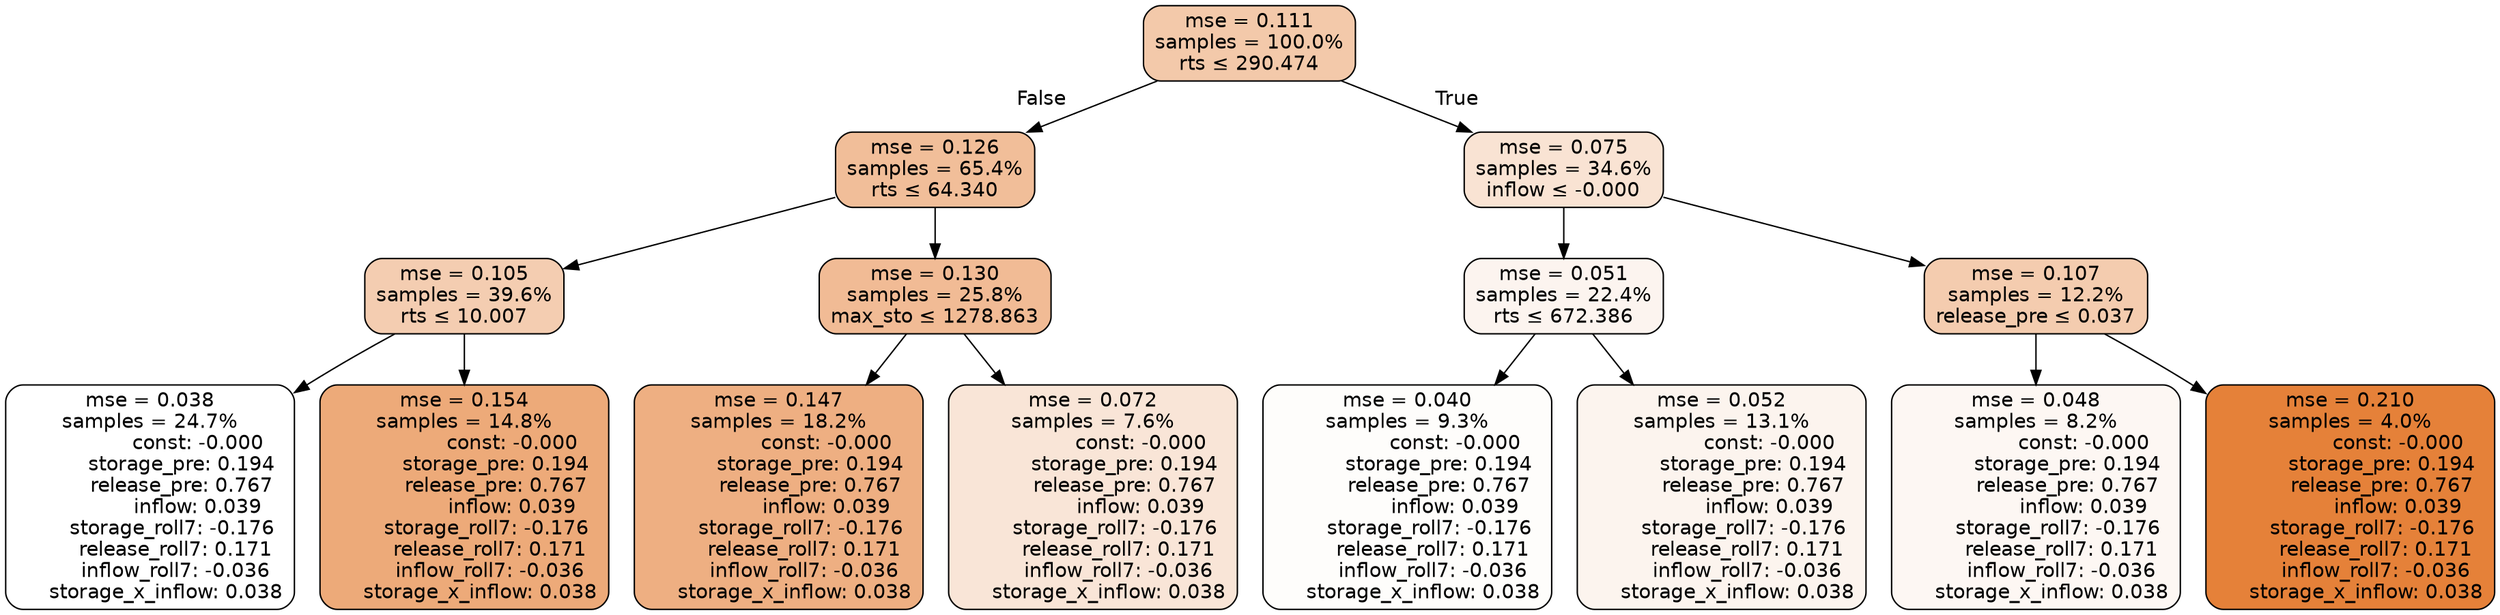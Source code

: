 digraph tree {
node [shape=rectangle, style="filled, rounded", color="black", fontname=helvetica] ;
edge [fontname=helvetica] ;
	"0" [label="mse = 0.111
samples = 100.0%
rts &le; 290.474", fillcolor="#f3c9aa"]
	"1" [label="mse = 0.126
samples = 65.4%
rts &le; 64.340", fillcolor="#f1be99"]
	"2" [label="mse = 0.105
samples = 39.6%
rts &le; 10.007", fillcolor="#f4cdb1"]
	"3" [label="mse = 0.038
samples = 24.7%
               const: -0.000
          storage_pre: 0.194
          release_pre: 0.767
               inflow: 0.039
       storage_roll7: -0.176
        release_roll7: 0.171
        inflow_roll7: -0.036
     storage_x_inflow: 0.038", fillcolor="#ffffff"]
	"4" [label="mse = 0.154
samples = 14.8%
               const: -0.000
          storage_pre: 0.194
          release_pre: 0.767
               inflow: 0.039
       storage_roll7: -0.176
        release_roll7: 0.171
        inflow_roll7: -0.036
     storage_x_inflow: 0.038", fillcolor="#edaa79"]
	"5" [label="mse = 0.130
samples = 25.8%
max_sto &le; 1278.863", fillcolor="#f1bb95"]
	"6" [label="mse = 0.147
samples = 18.2%
               const: -0.000
          storage_pre: 0.194
          release_pre: 0.767
               inflow: 0.039
       storage_roll7: -0.176
        release_roll7: 0.171
        inflow_roll7: -0.036
     storage_x_inflow: 0.038", fillcolor="#eeaf82"]
	"7" [label="mse = 0.072
samples = 7.6%
               const: -0.000
          storage_pre: 0.194
          release_pre: 0.767
               inflow: 0.039
       storage_roll7: -0.176
        release_roll7: 0.171
        inflow_roll7: -0.036
     storage_x_inflow: 0.038", fillcolor="#f9e5d7"]
	"8" [label="mse = 0.075
samples = 34.6%
inflow &le; -0.000", fillcolor="#f9e3d3"]
	"9" [label="mse = 0.051
samples = 22.4%
rts &le; 672.386", fillcolor="#fcf4ef"]
	"10" [label="mse = 0.040
samples = 9.3%
               const: -0.000
          storage_pre: 0.194
          release_pre: 0.767
               inflow: 0.039
       storage_roll7: -0.176
        release_roll7: 0.171
        inflow_roll7: -0.036
     storage_x_inflow: 0.038", fillcolor="#fefdfb"]
	"11" [label="mse = 0.052
samples = 13.1%
               const: -0.000
          storage_pre: 0.194
          release_pre: 0.767
               inflow: 0.039
       storage_roll7: -0.176
        release_roll7: 0.171
        inflow_roll7: -0.036
     storage_x_inflow: 0.038", fillcolor="#fcf4ee"]
	"12" [label="mse = 0.107
samples = 12.2%
release_pre &le; 0.037", fillcolor="#f4ccaf"]
	"13" [label="mse = 0.048
samples = 8.2%
               const: -0.000
          storage_pre: 0.194
          release_pre: 0.767
               inflow: 0.039
       storage_roll7: -0.176
        release_roll7: 0.171
        inflow_roll7: -0.036
     storage_x_inflow: 0.038", fillcolor="#fdf7f3"]
	"14" [label="mse = 0.210
samples = 4.0%
               const: -0.000
          storage_pre: 0.194
          release_pre: 0.767
               inflow: 0.039
       storage_roll7: -0.176
        release_roll7: 0.171
        inflow_roll7: -0.036
     storage_x_inflow: 0.038", fillcolor="#e58139"]

	"0" -> "1" [labeldistance=2.5, labelangle=45, headlabel="False"]
	"1" -> "2"
	"2" -> "3"
	"2" -> "4"
	"1" -> "5"
	"5" -> "6"
	"5" -> "7"
	"0" -> "8" [labeldistance=2.5, labelangle=-45, headlabel="True"]
	"8" -> "9"
	"9" -> "10"
	"9" -> "11"
	"8" -> "12"
	"12" -> "13"
	"12" -> "14"
}
